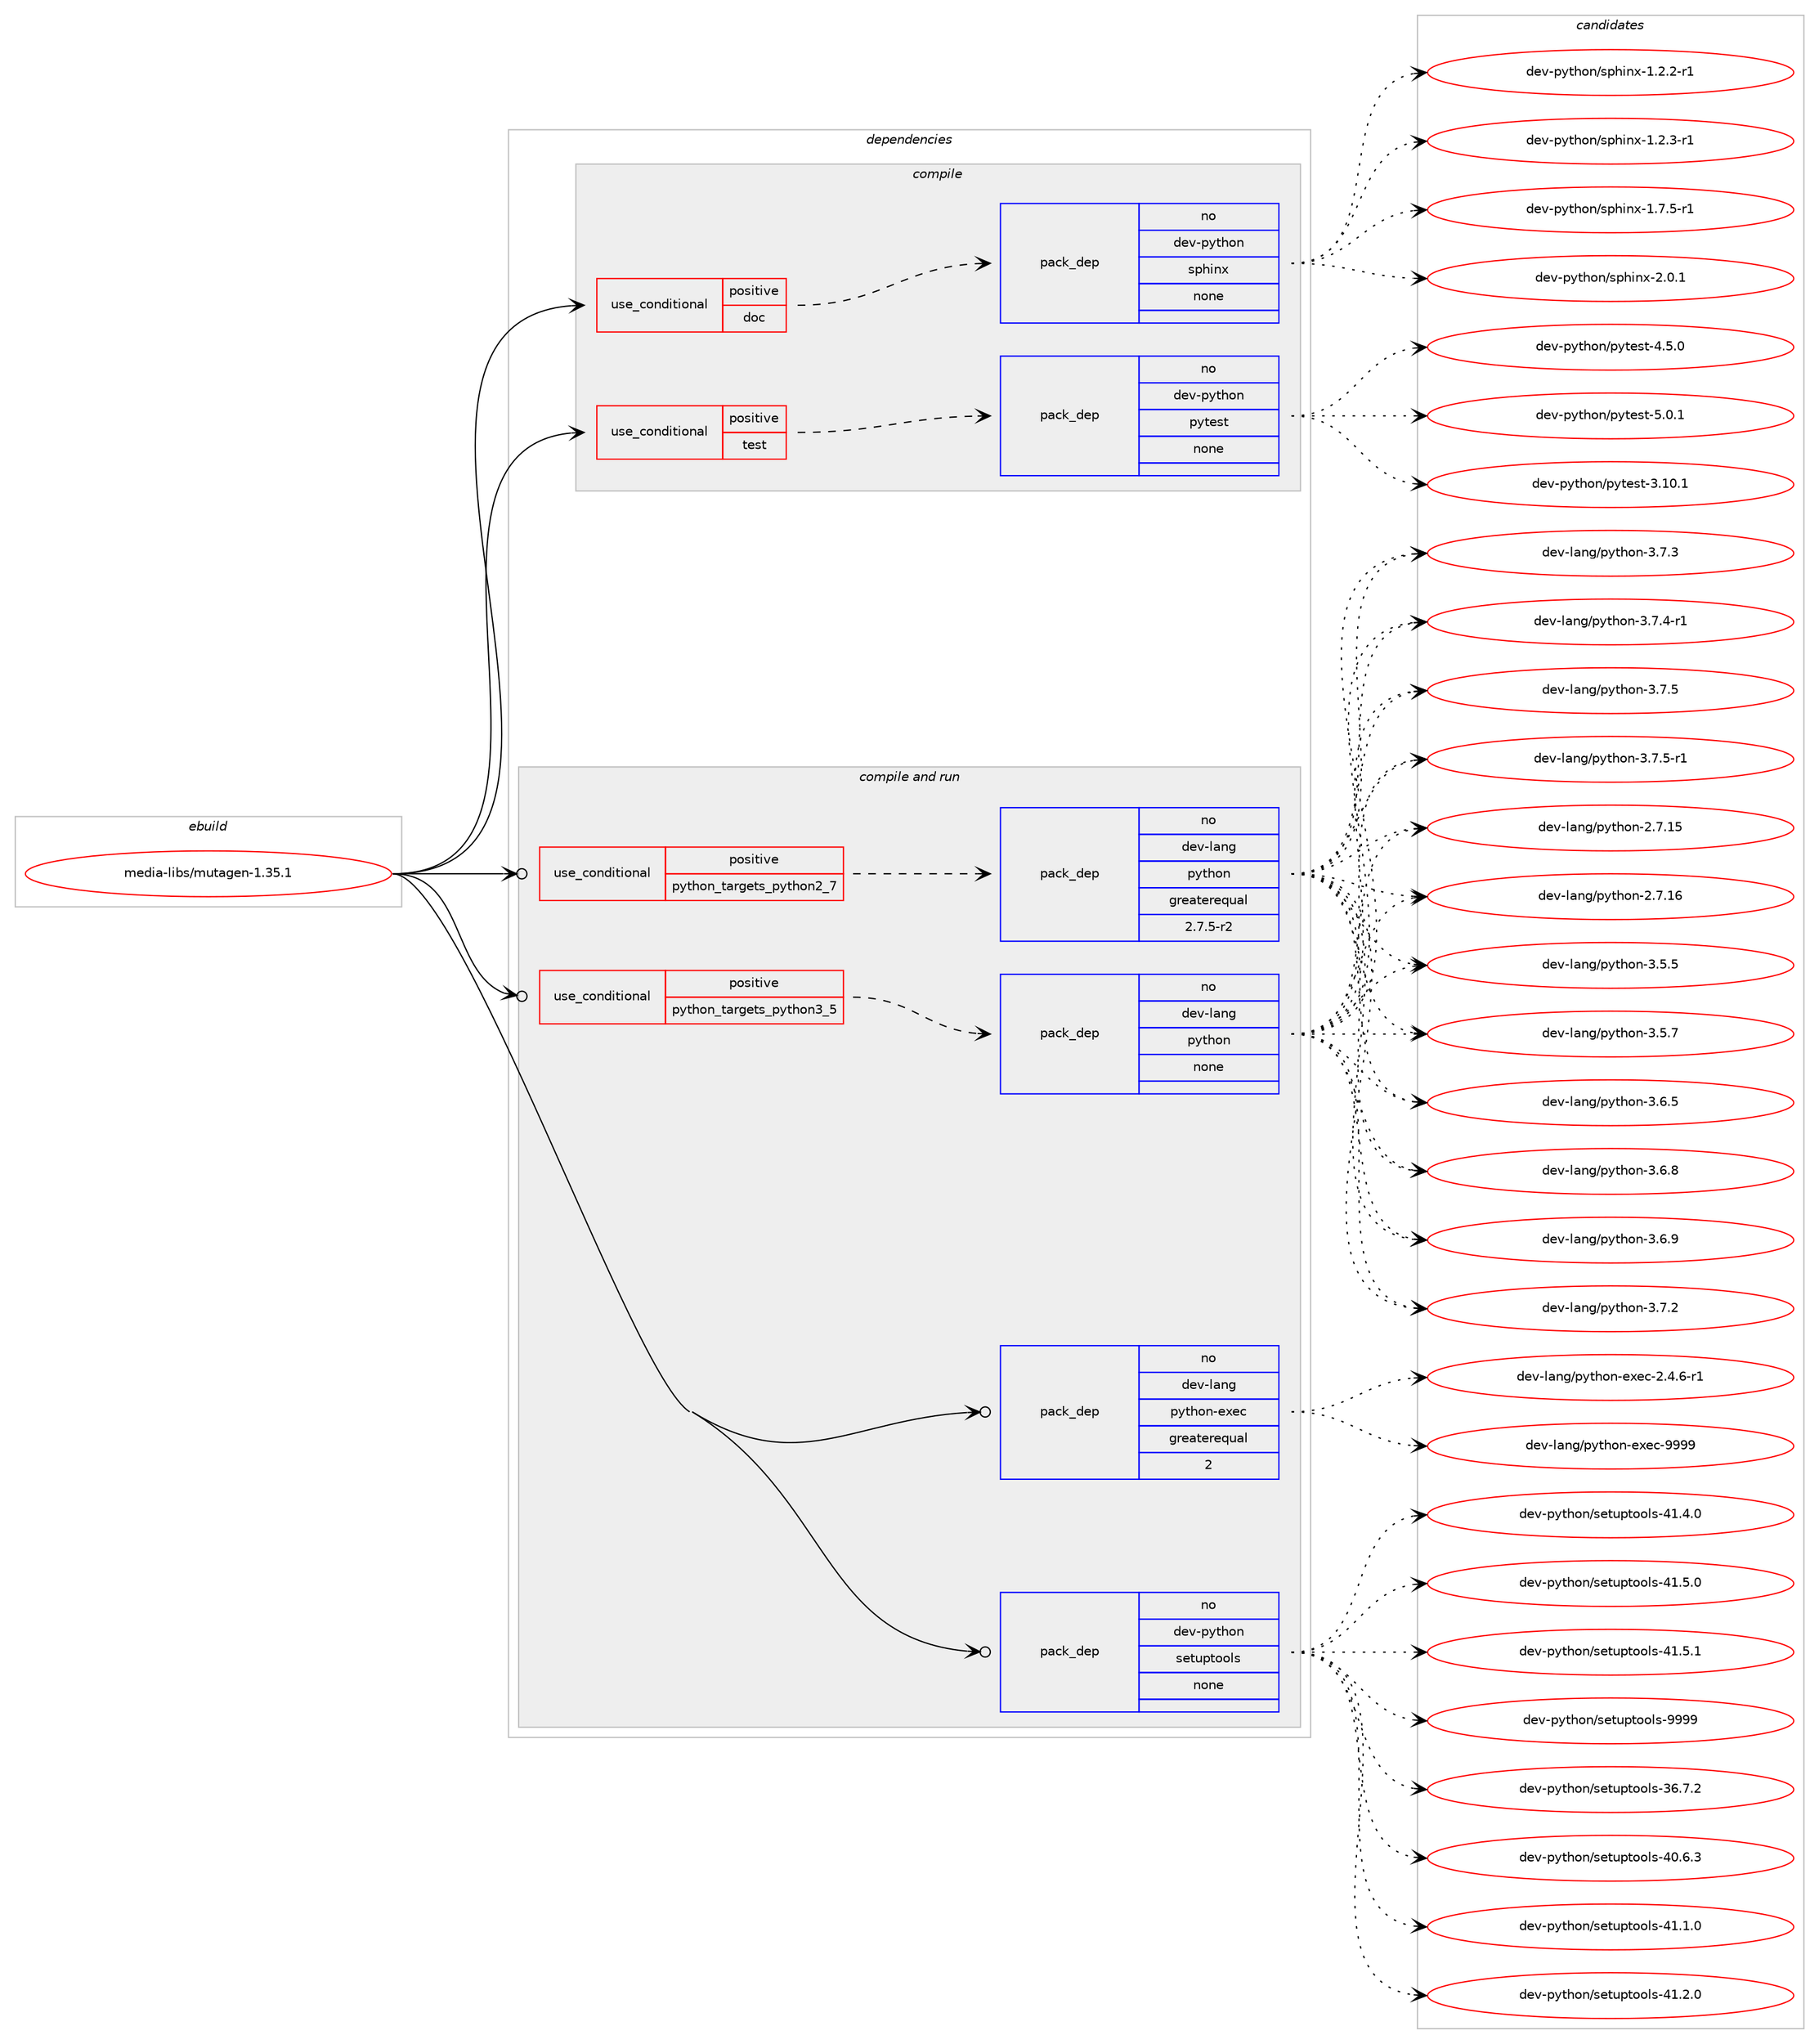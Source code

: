 digraph prolog {

# *************
# Graph options
# *************

newrank=true;
concentrate=true;
compound=true;
graph [rankdir=LR,fontname=Helvetica,fontsize=10,ranksep=1.5];#, ranksep=2.5, nodesep=0.2];
edge  [arrowhead=vee];
node  [fontname=Helvetica,fontsize=10];

# **********
# The ebuild
# **********

subgraph cluster_leftcol {
color=gray;
rank=same;
label=<<i>ebuild</i>>;
id [label="media-libs/mutagen-1.35.1", color=red, width=4, href="../media-libs/mutagen-1.35.1.svg"];
}

# ****************
# The dependencies
# ****************

subgraph cluster_midcol {
color=gray;
label=<<i>dependencies</i>>;
subgraph cluster_compile {
fillcolor="#eeeeee";
style=filled;
label=<<i>compile</i>>;
subgraph cond192330 {
dependency790292 [label=<<TABLE BORDER="0" CELLBORDER="1" CELLSPACING="0" CELLPADDING="4"><TR><TD ROWSPAN="3" CELLPADDING="10">use_conditional</TD></TR><TR><TD>positive</TD></TR><TR><TD>doc</TD></TR></TABLE>>, shape=none, color=red];
subgraph pack584149 {
dependency790293 [label=<<TABLE BORDER="0" CELLBORDER="1" CELLSPACING="0" CELLPADDING="4" WIDTH="220"><TR><TD ROWSPAN="6" CELLPADDING="30">pack_dep</TD></TR><TR><TD WIDTH="110">no</TD></TR><TR><TD>dev-python</TD></TR><TR><TD>sphinx</TD></TR><TR><TD>none</TD></TR><TR><TD></TD></TR></TABLE>>, shape=none, color=blue];
}
dependency790292:e -> dependency790293:w [weight=20,style="dashed",arrowhead="vee"];
}
id:e -> dependency790292:w [weight=20,style="solid",arrowhead="vee"];
subgraph cond192331 {
dependency790294 [label=<<TABLE BORDER="0" CELLBORDER="1" CELLSPACING="0" CELLPADDING="4"><TR><TD ROWSPAN="3" CELLPADDING="10">use_conditional</TD></TR><TR><TD>positive</TD></TR><TR><TD>test</TD></TR></TABLE>>, shape=none, color=red];
subgraph pack584150 {
dependency790295 [label=<<TABLE BORDER="0" CELLBORDER="1" CELLSPACING="0" CELLPADDING="4" WIDTH="220"><TR><TD ROWSPAN="6" CELLPADDING="30">pack_dep</TD></TR><TR><TD WIDTH="110">no</TD></TR><TR><TD>dev-python</TD></TR><TR><TD>pytest</TD></TR><TR><TD>none</TD></TR><TR><TD></TD></TR></TABLE>>, shape=none, color=blue];
}
dependency790294:e -> dependency790295:w [weight=20,style="dashed",arrowhead="vee"];
}
id:e -> dependency790294:w [weight=20,style="solid",arrowhead="vee"];
}
subgraph cluster_compileandrun {
fillcolor="#eeeeee";
style=filled;
label=<<i>compile and run</i>>;
subgraph cond192332 {
dependency790296 [label=<<TABLE BORDER="0" CELLBORDER="1" CELLSPACING="0" CELLPADDING="4"><TR><TD ROWSPAN="3" CELLPADDING="10">use_conditional</TD></TR><TR><TD>positive</TD></TR><TR><TD>python_targets_python2_7</TD></TR></TABLE>>, shape=none, color=red];
subgraph pack584151 {
dependency790297 [label=<<TABLE BORDER="0" CELLBORDER="1" CELLSPACING="0" CELLPADDING="4" WIDTH="220"><TR><TD ROWSPAN="6" CELLPADDING="30">pack_dep</TD></TR><TR><TD WIDTH="110">no</TD></TR><TR><TD>dev-lang</TD></TR><TR><TD>python</TD></TR><TR><TD>greaterequal</TD></TR><TR><TD>2.7.5-r2</TD></TR></TABLE>>, shape=none, color=blue];
}
dependency790296:e -> dependency790297:w [weight=20,style="dashed",arrowhead="vee"];
}
id:e -> dependency790296:w [weight=20,style="solid",arrowhead="odotvee"];
subgraph cond192333 {
dependency790298 [label=<<TABLE BORDER="0" CELLBORDER="1" CELLSPACING="0" CELLPADDING="4"><TR><TD ROWSPAN="3" CELLPADDING="10">use_conditional</TD></TR><TR><TD>positive</TD></TR><TR><TD>python_targets_python3_5</TD></TR></TABLE>>, shape=none, color=red];
subgraph pack584152 {
dependency790299 [label=<<TABLE BORDER="0" CELLBORDER="1" CELLSPACING="0" CELLPADDING="4" WIDTH="220"><TR><TD ROWSPAN="6" CELLPADDING="30">pack_dep</TD></TR><TR><TD WIDTH="110">no</TD></TR><TR><TD>dev-lang</TD></TR><TR><TD>python</TD></TR><TR><TD>none</TD></TR><TR><TD></TD></TR></TABLE>>, shape=none, color=blue];
}
dependency790298:e -> dependency790299:w [weight=20,style="dashed",arrowhead="vee"];
}
id:e -> dependency790298:w [weight=20,style="solid",arrowhead="odotvee"];
subgraph pack584153 {
dependency790300 [label=<<TABLE BORDER="0" CELLBORDER="1" CELLSPACING="0" CELLPADDING="4" WIDTH="220"><TR><TD ROWSPAN="6" CELLPADDING="30">pack_dep</TD></TR><TR><TD WIDTH="110">no</TD></TR><TR><TD>dev-lang</TD></TR><TR><TD>python-exec</TD></TR><TR><TD>greaterequal</TD></TR><TR><TD>2</TD></TR></TABLE>>, shape=none, color=blue];
}
id:e -> dependency790300:w [weight=20,style="solid",arrowhead="odotvee"];
subgraph pack584154 {
dependency790301 [label=<<TABLE BORDER="0" CELLBORDER="1" CELLSPACING="0" CELLPADDING="4" WIDTH="220"><TR><TD ROWSPAN="6" CELLPADDING="30">pack_dep</TD></TR><TR><TD WIDTH="110">no</TD></TR><TR><TD>dev-python</TD></TR><TR><TD>setuptools</TD></TR><TR><TD>none</TD></TR><TR><TD></TD></TR></TABLE>>, shape=none, color=blue];
}
id:e -> dependency790301:w [weight=20,style="solid",arrowhead="odotvee"];
}
subgraph cluster_run {
fillcolor="#eeeeee";
style=filled;
label=<<i>run</i>>;
}
}

# **************
# The candidates
# **************

subgraph cluster_choices {
rank=same;
color=gray;
label=<<i>candidates</i>>;

subgraph choice584149 {
color=black;
nodesep=1;
choice10010111845112121116104111110471151121041051101204549465046504511449 [label="dev-python/sphinx-1.2.2-r1", color=red, width=4,href="../dev-python/sphinx-1.2.2-r1.svg"];
choice10010111845112121116104111110471151121041051101204549465046514511449 [label="dev-python/sphinx-1.2.3-r1", color=red, width=4,href="../dev-python/sphinx-1.2.3-r1.svg"];
choice10010111845112121116104111110471151121041051101204549465546534511449 [label="dev-python/sphinx-1.7.5-r1", color=red, width=4,href="../dev-python/sphinx-1.7.5-r1.svg"];
choice1001011184511212111610411111047115112104105110120455046484649 [label="dev-python/sphinx-2.0.1", color=red, width=4,href="../dev-python/sphinx-2.0.1.svg"];
dependency790293:e -> choice10010111845112121116104111110471151121041051101204549465046504511449:w [style=dotted,weight="100"];
dependency790293:e -> choice10010111845112121116104111110471151121041051101204549465046514511449:w [style=dotted,weight="100"];
dependency790293:e -> choice10010111845112121116104111110471151121041051101204549465546534511449:w [style=dotted,weight="100"];
dependency790293:e -> choice1001011184511212111610411111047115112104105110120455046484649:w [style=dotted,weight="100"];
}
subgraph choice584150 {
color=black;
nodesep=1;
choice100101118451121211161041111104711212111610111511645514649484649 [label="dev-python/pytest-3.10.1", color=red, width=4,href="../dev-python/pytest-3.10.1.svg"];
choice1001011184511212111610411111047112121116101115116455246534648 [label="dev-python/pytest-4.5.0", color=red, width=4,href="../dev-python/pytest-4.5.0.svg"];
choice1001011184511212111610411111047112121116101115116455346484649 [label="dev-python/pytest-5.0.1", color=red, width=4,href="../dev-python/pytest-5.0.1.svg"];
dependency790295:e -> choice100101118451121211161041111104711212111610111511645514649484649:w [style=dotted,weight="100"];
dependency790295:e -> choice1001011184511212111610411111047112121116101115116455246534648:w [style=dotted,weight="100"];
dependency790295:e -> choice1001011184511212111610411111047112121116101115116455346484649:w [style=dotted,weight="100"];
}
subgraph choice584151 {
color=black;
nodesep=1;
choice10010111845108971101034711212111610411111045504655464953 [label="dev-lang/python-2.7.15", color=red, width=4,href="../dev-lang/python-2.7.15.svg"];
choice10010111845108971101034711212111610411111045504655464954 [label="dev-lang/python-2.7.16", color=red, width=4,href="../dev-lang/python-2.7.16.svg"];
choice100101118451089711010347112121116104111110455146534653 [label="dev-lang/python-3.5.5", color=red, width=4,href="../dev-lang/python-3.5.5.svg"];
choice100101118451089711010347112121116104111110455146534655 [label="dev-lang/python-3.5.7", color=red, width=4,href="../dev-lang/python-3.5.7.svg"];
choice100101118451089711010347112121116104111110455146544653 [label="dev-lang/python-3.6.5", color=red, width=4,href="../dev-lang/python-3.6.5.svg"];
choice100101118451089711010347112121116104111110455146544656 [label="dev-lang/python-3.6.8", color=red, width=4,href="../dev-lang/python-3.6.8.svg"];
choice100101118451089711010347112121116104111110455146544657 [label="dev-lang/python-3.6.9", color=red, width=4,href="../dev-lang/python-3.6.9.svg"];
choice100101118451089711010347112121116104111110455146554650 [label="dev-lang/python-3.7.2", color=red, width=4,href="../dev-lang/python-3.7.2.svg"];
choice100101118451089711010347112121116104111110455146554651 [label="dev-lang/python-3.7.3", color=red, width=4,href="../dev-lang/python-3.7.3.svg"];
choice1001011184510897110103471121211161041111104551465546524511449 [label="dev-lang/python-3.7.4-r1", color=red, width=4,href="../dev-lang/python-3.7.4-r1.svg"];
choice100101118451089711010347112121116104111110455146554653 [label="dev-lang/python-3.7.5", color=red, width=4,href="../dev-lang/python-3.7.5.svg"];
choice1001011184510897110103471121211161041111104551465546534511449 [label="dev-lang/python-3.7.5-r1", color=red, width=4,href="../dev-lang/python-3.7.5-r1.svg"];
dependency790297:e -> choice10010111845108971101034711212111610411111045504655464953:w [style=dotted,weight="100"];
dependency790297:e -> choice10010111845108971101034711212111610411111045504655464954:w [style=dotted,weight="100"];
dependency790297:e -> choice100101118451089711010347112121116104111110455146534653:w [style=dotted,weight="100"];
dependency790297:e -> choice100101118451089711010347112121116104111110455146534655:w [style=dotted,weight="100"];
dependency790297:e -> choice100101118451089711010347112121116104111110455146544653:w [style=dotted,weight="100"];
dependency790297:e -> choice100101118451089711010347112121116104111110455146544656:w [style=dotted,weight="100"];
dependency790297:e -> choice100101118451089711010347112121116104111110455146544657:w [style=dotted,weight="100"];
dependency790297:e -> choice100101118451089711010347112121116104111110455146554650:w [style=dotted,weight="100"];
dependency790297:e -> choice100101118451089711010347112121116104111110455146554651:w [style=dotted,weight="100"];
dependency790297:e -> choice1001011184510897110103471121211161041111104551465546524511449:w [style=dotted,weight="100"];
dependency790297:e -> choice100101118451089711010347112121116104111110455146554653:w [style=dotted,weight="100"];
dependency790297:e -> choice1001011184510897110103471121211161041111104551465546534511449:w [style=dotted,weight="100"];
}
subgraph choice584152 {
color=black;
nodesep=1;
choice10010111845108971101034711212111610411111045504655464953 [label="dev-lang/python-2.7.15", color=red, width=4,href="../dev-lang/python-2.7.15.svg"];
choice10010111845108971101034711212111610411111045504655464954 [label="dev-lang/python-2.7.16", color=red, width=4,href="../dev-lang/python-2.7.16.svg"];
choice100101118451089711010347112121116104111110455146534653 [label="dev-lang/python-3.5.5", color=red, width=4,href="../dev-lang/python-3.5.5.svg"];
choice100101118451089711010347112121116104111110455146534655 [label="dev-lang/python-3.5.7", color=red, width=4,href="../dev-lang/python-3.5.7.svg"];
choice100101118451089711010347112121116104111110455146544653 [label="dev-lang/python-3.6.5", color=red, width=4,href="../dev-lang/python-3.6.5.svg"];
choice100101118451089711010347112121116104111110455146544656 [label="dev-lang/python-3.6.8", color=red, width=4,href="../dev-lang/python-3.6.8.svg"];
choice100101118451089711010347112121116104111110455146544657 [label="dev-lang/python-3.6.9", color=red, width=4,href="../dev-lang/python-3.6.9.svg"];
choice100101118451089711010347112121116104111110455146554650 [label="dev-lang/python-3.7.2", color=red, width=4,href="../dev-lang/python-3.7.2.svg"];
choice100101118451089711010347112121116104111110455146554651 [label="dev-lang/python-3.7.3", color=red, width=4,href="../dev-lang/python-3.7.3.svg"];
choice1001011184510897110103471121211161041111104551465546524511449 [label="dev-lang/python-3.7.4-r1", color=red, width=4,href="../dev-lang/python-3.7.4-r1.svg"];
choice100101118451089711010347112121116104111110455146554653 [label="dev-lang/python-3.7.5", color=red, width=4,href="../dev-lang/python-3.7.5.svg"];
choice1001011184510897110103471121211161041111104551465546534511449 [label="dev-lang/python-3.7.5-r1", color=red, width=4,href="../dev-lang/python-3.7.5-r1.svg"];
dependency790299:e -> choice10010111845108971101034711212111610411111045504655464953:w [style=dotted,weight="100"];
dependency790299:e -> choice10010111845108971101034711212111610411111045504655464954:w [style=dotted,weight="100"];
dependency790299:e -> choice100101118451089711010347112121116104111110455146534653:w [style=dotted,weight="100"];
dependency790299:e -> choice100101118451089711010347112121116104111110455146534655:w [style=dotted,weight="100"];
dependency790299:e -> choice100101118451089711010347112121116104111110455146544653:w [style=dotted,weight="100"];
dependency790299:e -> choice100101118451089711010347112121116104111110455146544656:w [style=dotted,weight="100"];
dependency790299:e -> choice100101118451089711010347112121116104111110455146544657:w [style=dotted,weight="100"];
dependency790299:e -> choice100101118451089711010347112121116104111110455146554650:w [style=dotted,weight="100"];
dependency790299:e -> choice100101118451089711010347112121116104111110455146554651:w [style=dotted,weight="100"];
dependency790299:e -> choice1001011184510897110103471121211161041111104551465546524511449:w [style=dotted,weight="100"];
dependency790299:e -> choice100101118451089711010347112121116104111110455146554653:w [style=dotted,weight="100"];
dependency790299:e -> choice1001011184510897110103471121211161041111104551465546534511449:w [style=dotted,weight="100"];
}
subgraph choice584153 {
color=black;
nodesep=1;
choice10010111845108971101034711212111610411111045101120101994550465246544511449 [label="dev-lang/python-exec-2.4.6-r1", color=red, width=4,href="../dev-lang/python-exec-2.4.6-r1.svg"];
choice10010111845108971101034711212111610411111045101120101994557575757 [label="dev-lang/python-exec-9999", color=red, width=4,href="../dev-lang/python-exec-9999.svg"];
dependency790300:e -> choice10010111845108971101034711212111610411111045101120101994550465246544511449:w [style=dotted,weight="100"];
dependency790300:e -> choice10010111845108971101034711212111610411111045101120101994557575757:w [style=dotted,weight="100"];
}
subgraph choice584154 {
color=black;
nodesep=1;
choice100101118451121211161041111104711510111611711211611111110811545515446554650 [label="dev-python/setuptools-36.7.2", color=red, width=4,href="../dev-python/setuptools-36.7.2.svg"];
choice100101118451121211161041111104711510111611711211611111110811545524846544651 [label="dev-python/setuptools-40.6.3", color=red, width=4,href="../dev-python/setuptools-40.6.3.svg"];
choice100101118451121211161041111104711510111611711211611111110811545524946494648 [label="dev-python/setuptools-41.1.0", color=red, width=4,href="../dev-python/setuptools-41.1.0.svg"];
choice100101118451121211161041111104711510111611711211611111110811545524946504648 [label="dev-python/setuptools-41.2.0", color=red, width=4,href="../dev-python/setuptools-41.2.0.svg"];
choice100101118451121211161041111104711510111611711211611111110811545524946524648 [label="dev-python/setuptools-41.4.0", color=red, width=4,href="../dev-python/setuptools-41.4.0.svg"];
choice100101118451121211161041111104711510111611711211611111110811545524946534648 [label="dev-python/setuptools-41.5.0", color=red, width=4,href="../dev-python/setuptools-41.5.0.svg"];
choice100101118451121211161041111104711510111611711211611111110811545524946534649 [label="dev-python/setuptools-41.5.1", color=red, width=4,href="../dev-python/setuptools-41.5.1.svg"];
choice10010111845112121116104111110471151011161171121161111111081154557575757 [label="dev-python/setuptools-9999", color=red, width=4,href="../dev-python/setuptools-9999.svg"];
dependency790301:e -> choice100101118451121211161041111104711510111611711211611111110811545515446554650:w [style=dotted,weight="100"];
dependency790301:e -> choice100101118451121211161041111104711510111611711211611111110811545524846544651:w [style=dotted,weight="100"];
dependency790301:e -> choice100101118451121211161041111104711510111611711211611111110811545524946494648:w [style=dotted,weight="100"];
dependency790301:e -> choice100101118451121211161041111104711510111611711211611111110811545524946504648:w [style=dotted,weight="100"];
dependency790301:e -> choice100101118451121211161041111104711510111611711211611111110811545524946524648:w [style=dotted,weight="100"];
dependency790301:e -> choice100101118451121211161041111104711510111611711211611111110811545524946534648:w [style=dotted,weight="100"];
dependency790301:e -> choice100101118451121211161041111104711510111611711211611111110811545524946534649:w [style=dotted,weight="100"];
dependency790301:e -> choice10010111845112121116104111110471151011161171121161111111081154557575757:w [style=dotted,weight="100"];
}
}

}
